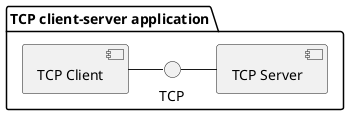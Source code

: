 @startuml

package "TCP client-server application" {
[TCP Client] - TCP
TCP - [TCP Server]
}

@enduml